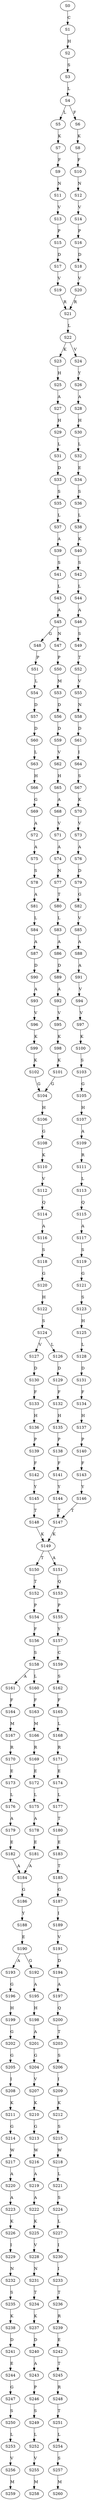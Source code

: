 strict digraph  {
	S0 -> S1 [ label = C ];
	S1 -> S2 [ label = H ];
	S2 -> S3 [ label = S ];
	S3 -> S4 [ label = L ];
	S4 -> S5 [ label = L ];
	S4 -> S6 [ label = F ];
	S5 -> S7 [ label = K ];
	S6 -> S8 [ label = K ];
	S7 -> S9 [ label = F ];
	S8 -> S10 [ label = F ];
	S9 -> S11 [ label = N ];
	S10 -> S12 [ label = N ];
	S11 -> S13 [ label = V ];
	S12 -> S14 [ label = V ];
	S13 -> S15 [ label = P ];
	S14 -> S16 [ label = P ];
	S15 -> S17 [ label = D ];
	S16 -> S18 [ label = D ];
	S17 -> S19 [ label = V ];
	S18 -> S20 [ label = V ];
	S19 -> S21 [ label = R ];
	S20 -> S21 [ label = R ];
	S21 -> S22 [ label = L ];
	S22 -> S23 [ label = K ];
	S22 -> S24 [ label = V ];
	S23 -> S25 [ label = H ];
	S24 -> S26 [ label = Y ];
	S25 -> S27 [ label = A ];
	S26 -> S28 [ label = A ];
	S27 -> S29 [ label = H ];
	S28 -> S30 [ label = H ];
	S29 -> S31 [ label = L ];
	S30 -> S32 [ label = L ];
	S31 -> S33 [ label = D ];
	S32 -> S34 [ label = E ];
	S33 -> S35 [ label = S ];
	S34 -> S36 [ label = S ];
	S35 -> S37 [ label = L ];
	S36 -> S38 [ label = L ];
	S37 -> S39 [ label = A ];
	S38 -> S40 [ label = K ];
	S39 -> S41 [ label = S ];
	S40 -> S42 [ label = S ];
	S41 -> S43 [ label = L ];
	S42 -> S44 [ label = L ];
	S43 -> S45 [ label = A ];
	S44 -> S46 [ label = A ];
	S45 -> S47 [ label = N ];
	S45 -> S48 [ label = G ];
	S46 -> S49 [ label = S ];
	S47 -> S50 [ label = P ];
	S48 -> S51 [ label = P ];
	S49 -> S52 [ label = T ];
	S50 -> S53 [ label = M ];
	S51 -> S54 [ label = L ];
	S52 -> S55 [ label = V ];
	S53 -> S56 [ label = D ];
	S54 -> S57 [ label = D ];
	S55 -> S58 [ label = N ];
	S56 -> S59 [ label = D ];
	S57 -> S60 [ label = D ];
	S58 -> S61 [ label = D ];
	S59 -> S62 [ label = V ];
	S60 -> S63 [ label = L ];
	S61 -> S64 [ label = I ];
	S62 -> S65 [ label = H ];
	S63 -> S66 [ label = H ];
	S64 -> S67 [ label = S ];
	S65 -> S68 [ label = A ];
	S66 -> S69 [ label = G ];
	S67 -> S70 [ label = K ];
	S68 -> S71 [ label = V ];
	S69 -> S72 [ label = A ];
	S70 -> S73 [ label = V ];
	S71 -> S74 [ label = A ];
	S72 -> S75 [ label = A ];
	S73 -> S76 [ label = A ];
	S74 -> S77 [ label = N ];
	S75 -> S78 [ label = S ];
	S76 -> S79 [ label = D ];
	S77 -> S80 [ label = T ];
	S78 -> S81 [ label = A ];
	S79 -> S82 [ label = G ];
	S80 -> S83 [ label = L ];
	S81 -> S84 [ label = L ];
	S82 -> S85 [ label = V ];
	S83 -> S86 [ label = A ];
	S84 -> S87 [ label = A ];
	S85 -> S88 [ label = A ];
	S86 -> S89 [ label = D ];
	S87 -> S90 [ label = D ];
	S88 -> S91 [ label = A ];
	S89 -> S92 [ label = A ];
	S90 -> S93 [ label = A ];
	S91 -> S94 [ label = V ];
	S92 -> S95 [ label = V ];
	S93 -> S96 [ label = V ];
	S94 -> S97 [ label = V ];
	S95 -> S98 [ label = K ];
	S96 -> S99 [ label = K ];
	S97 -> S100 [ label = K ];
	S98 -> S101 [ label = K ];
	S99 -> S102 [ label = K ];
	S100 -> S103 [ label = S ];
	S101 -> S104 [ label = G ];
	S102 -> S104 [ label = G ];
	S103 -> S105 [ label = G ];
	S104 -> S106 [ label = H ];
	S105 -> S107 [ label = H ];
	S106 -> S108 [ label = G ];
	S107 -> S109 [ label = A ];
	S108 -> S110 [ label = K ];
	S109 -> S111 [ label = R ];
	S110 -> S112 [ label = V ];
	S111 -> S113 [ label = L ];
	S112 -> S114 [ label = Q ];
	S113 -> S115 [ label = Q ];
	S114 -> S116 [ label = A ];
	S115 -> S117 [ label = A ];
	S116 -> S118 [ label = S ];
	S117 -> S119 [ label = S ];
	S118 -> S120 [ label = G ];
	S119 -> S121 [ label = G ];
	S120 -> S122 [ label = H ];
	S121 -> S123 [ label = S ];
	S122 -> S124 [ label = S ];
	S123 -> S125 [ label = H ];
	S124 -> S126 [ label = L ];
	S124 -> S127 [ label = V ];
	S125 -> S128 [ label = L ];
	S126 -> S129 [ label = D ];
	S127 -> S130 [ label = D ];
	S128 -> S131 [ label = D ];
	S129 -> S132 [ label = F ];
	S130 -> S133 [ label = F ];
	S131 -> S134 [ label = F ];
	S132 -> S135 [ label = H ];
	S133 -> S136 [ label = H ];
	S134 -> S137 [ label = H ];
	S135 -> S138 [ label = P ];
	S136 -> S139 [ label = P ];
	S137 -> S140 [ label = P ];
	S138 -> S141 [ label = F ];
	S139 -> S142 [ label = F ];
	S140 -> S143 [ label = F ];
	S141 -> S144 [ label = Y ];
	S142 -> S145 [ label = Y ];
	S143 -> S146 [ label = Y ];
	S144 -> S147 [ label = T ];
	S145 -> S148 [ label = T ];
	S146 -> S147 [ label = T ];
	S147 -> S149 [ label = K ];
	S148 -> S149 [ label = K ];
	S149 -> S150 [ label = T ];
	S149 -> S151 [ label = A ];
	S150 -> S152 [ label = T ];
	S151 -> S153 [ label = Q ];
	S152 -> S154 [ label = P ];
	S153 -> S155 [ label = P ];
	S154 -> S156 [ label = F ];
	S155 -> S157 [ label = Y ];
	S156 -> S158 [ label = S ];
	S157 -> S159 [ label = C ];
	S158 -> S160 [ label = L ];
	S158 -> S161 [ label = A ];
	S159 -> S162 [ label = S ];
	S160 -> S163 [ label = F ];
	S161 -> S164 [ label = F ];
	S162 -> S165 [ label = F ];
	S163 -> S166 [ label = M ];
	S164 -> S167 [ label = M ];
	S165 -> S168 [ label = L ];
	S166 -> S169 [ label = R ];
	S167 -> S170 [ label = R ];
	S168 -> S171 [ label = R ];
	S169 -> S172 [ label = E ];
	S170 -> S173 [ label = E ];
	S171 -> S174 [ label = E ];
	S172 -> S175 [ label = L ];
	S173 -> S176 [ label = L ];
	S174 -> S177 [ label = L ];
	S175 -> S178 [ label = A ];
	S176 -> S179 [ label = A ];
	S177 -> S180 [ label = T ];
	S178 -> S181 [ label = E ];
	S179 -> S182 [ label = E ];
	S180 -> S183 [ label = E ];
	S181 -> S184 [ label = A ];
	S182 -> S184 [ label = A ];
	S183 -> S185 [ label = T ];
	S184 -> S186 [ label = G ];
	S185 -> S187 [ label = G ];
	S186 -> S188 [ label = Y ];
	S187 -> S189 [ label = I ];
	S188 -> S190 [ label = E ];
	S189 -> S191 [ label = V ];
	S190 -> S192 [ label = G ];
	S190 -> S193 [ label = A ];
	S191 -> S194 [ label = D ];
	S192 -> S195 [ label = A ];
	S193 -> S196 [ label = G ];
	S194 -> S197 [ label = A ];
	S195 -> S198 [ label = H ];
	S196 -> S199 [ label = H ];
	S197 -> S200 [ label = Q ];
	S198 -> S201 [ label = A ];
	S199 -> S202 [ label = G ];
	S200 -> S203 [ label = T ];
	S201 -> S204 [ label = G ];
	S202 -> S205 [ label = G ];
	S203 -> S206 [ label = S ];
	S204 -> S207 [ label = V ];
	S205 -> S208 [ label = I ];
	S206 -> S209 [ label = I ];
	S207 -> S210 [ label = K ];
	S208 -> S211 [ label = K ];
	S209 -> S212 [ label = K ];
	S210 -> S213 [ label = G ];
	S211 -> S214 [ label = G ];
	S212 -> S215 [ label = S ];
	S213 -> S216 [ label = W ];
	S214 -> S217 [ label = W ];
	S215 -> S218 [ label = W ];
	S216 -> S219 [ label = A ];
	S217 -> S220 [ label = A ];
	S218 -> S221 [ label = L ];
	S219 -> S222 [ label = A ];
	S220 -> S223 [ label = A ];
	S221 -> S224 [ label = S ];
	S222 -> S225 [ label = K ];
	S223 -> S226 [ label = K ];
	S224 -> S227 [ label = L ];
	S225 -> S228 [ label = V ];
	S226 -> S229 [ label = I ];
	S227 -> S230 [ label = I ];
	S228 -> S231 [ label = N ];
	S229 -> S232 [ label = N ];
	S230 -> S233 [ label = I ];
	S231 -> S234 [ label = T ];
	S232 -> S235 [ label = S ];
	S233 -> S236 [ label = T ];
	S234 -> S237 [ label = K ];
	S235 -> S238 [ label = K ];
	S236 -> S239 [ label = R ];
	S237 -> S240 [ label = D ];
	S238 -> S241 [ label = D ];
	S239 -> S242 [ label = E ];
	S240 -> S243 [ label = A ];
	S241 -> S244 [ label = E ];
	S242 -> S245 [ label = T ];
	S243 -> S246 [ label = P ];
	S244 -> S247 [ label = G ];
	S245 -> S248 [ label = R ];
	S246 -> S249 [ label = S ];
	S247 -> S250 [ label = S ];
	S248 -> S251 [ label = T ];
	S249 -> S252 [ label = L ];
	S250 -> S253 [ label = L ];
	S251 -> S254 [ label = L ];
	S252 -> S255 [ label = V ];
	S253 -> S256 [ label = V ];
	S254 -> S257 [ label = S ];
	S255 -> S258 [ label = M ];
	S256 -> S259 [ label = M ];
	S257 -> S260 [ label = M ];
}
